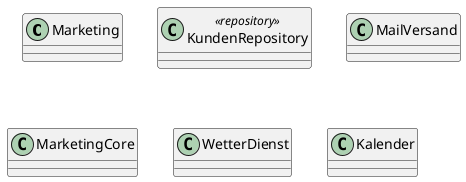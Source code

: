 @startuml

class Marketing
class KundenRepository <<repository>>
class MailVersand
class MarketingCore
class WetterDienst
class Kalender

@enduml